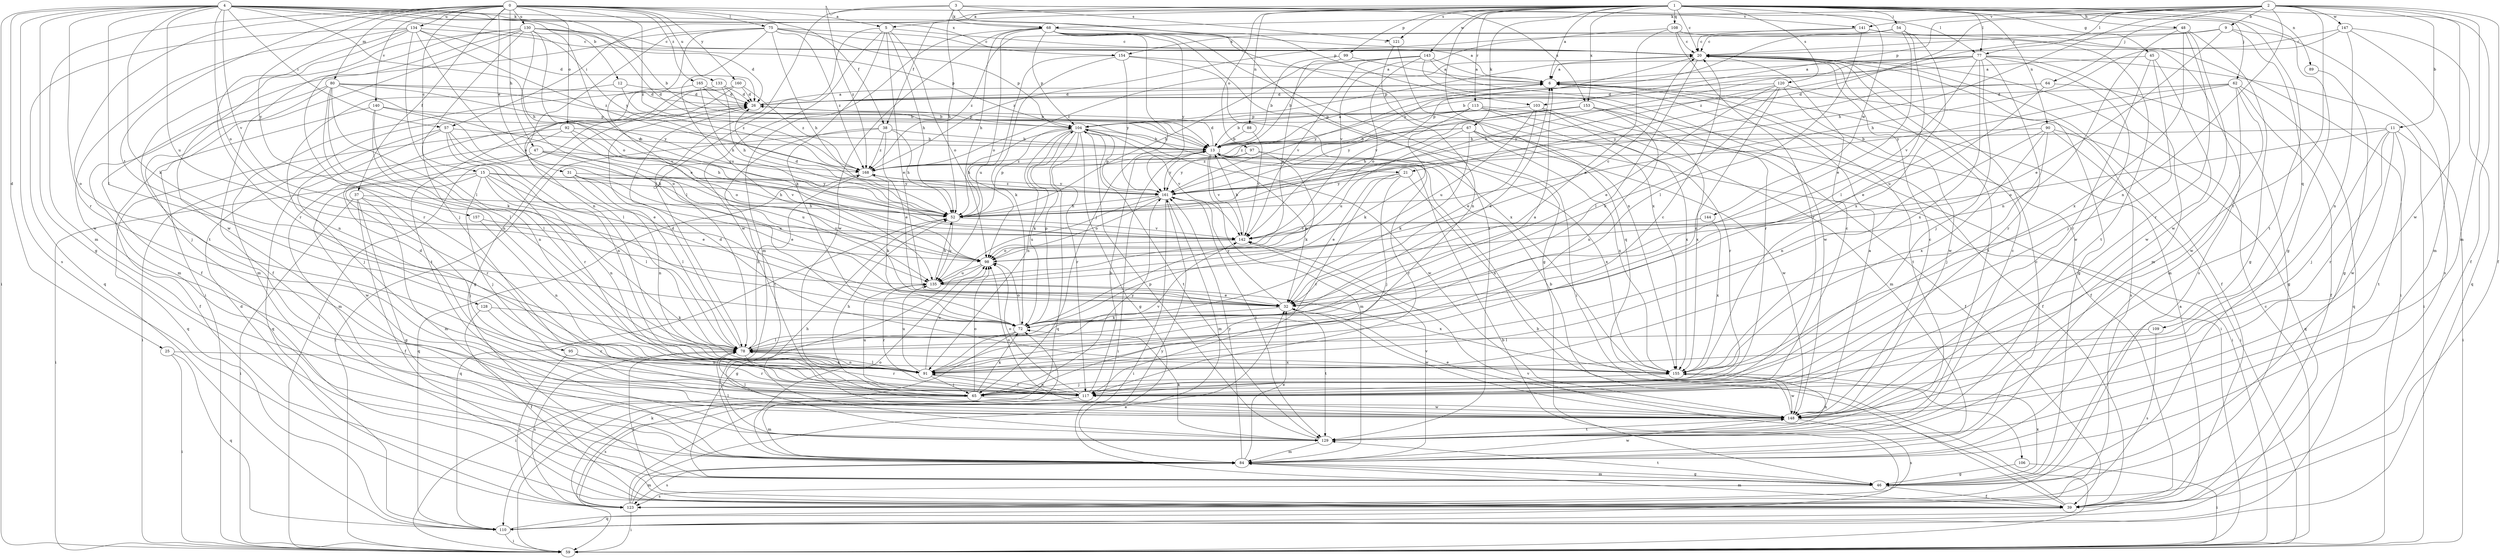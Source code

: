 strict digraph  {
0;
1;
2;
3;
4;
5;
6;
9;
11;
12;
13;
15;
20;
21;
25;
26;
31;
32;
37;
38;
39;
45;
46;
47;
48;
52;
54;
57;
59;
62;
64;
65;
67;
68;
72;
75;
77;
78;
80;
84;
88;
89;
90;
91;
92;
95;
97;
98;
99;
103;
104;
106;
108;
109;
110;
113;
117;
120;
121;
123;
128;
129;
130;
133;
134;
135;
140;
141;
142;
143;
144;
147;
148;
153;
154;
155;
157;
160;
161;
165;
168;
0 -> 5  [label=a];
0 -> 15  [label=c];
0 -> 31  [label=e];
0 -> 37  [label=f];
0 -> 38  [label=f];
0 -> 47  [label=h];
0 -> 75  [label=l];
0 -> 77  [label=l];
0 -> 80  [label=m];
0 -> 84  [label=m];
0 -> 92  [label=o];
0 -> 95  [label=o];
0 -> 128  [label=t];
0 -> 130  [label=u];
0 -> 133  [label=u];
0 -> 134  [label=u];
0 -> 140  [label=v];
0 -> 157  [label=y];
0 -> 160  [label=y];
0 -> 165  [label=z];
0 -> 168  [label=z];
1 -> 5  [label=a];
1 -> 6  [label=a];
1 -> 20  [label=c];
1 -> 38  [label=f];
1 -> 39  [label=f];
1 -> 45  [label=g];
1 -> 46  [label=g];
1 -> 48  [label=h];
1 -> 54  [label=i];
1 -> 57  [label=i];
1 -> 62  [label=j];
1 -> 67  [label=k];
1 -> 77  [label=l];
1 -> 88  [label=n];
1 -> 89  [label=n];
1 -> 90  [label=n];
1 -> 97  [label=o];
1 -> 99  [label=p];
1 -> 106  [label=q];
1 -> 108  [label=q];
1 -> 113  [label=r];
1 -> 120  [label=s];
1 -> 121  [label=s];
1 -> 129  [label=t];
1 -> 143  [label=w];
1 -> 144  [label=w];
1 -> 153  [label=x];
2 -> 9  [label=b];
2 -> 11  [label=b];
2 -> 21  [label=d];
2 -> 39  [label=f];
2 -> 52  [label=h];
2 -> 64  [label=j];
2 -> 68  [label=k];
2 -> 77  [label=l];
2 -> 84  [label=m];
2 -> 91  [label=n];
2 -> 103  [label=p];
2 -> 117  [label=r];
2 -> 141  [label=v];
2 -> 147  [label=w];
2 -> 148  [label=w];
3 -> 52  [label=h];
3 -> 68  [label=k];
3 -> 78  [label=l];
3 -> 121  [label=s];
3 -> 129  [label=t];
3 -> 141  [label=v];
3 -> 153  [label=x];
3 -> 168  [label=z];
4 -> 12  [label=b];
4 -> 13  [label=b];
4 -> 21  [label=d];
4 -> 25  [label=d];
4 -> 46  [label=g];
4 -> 52  [label=h];
4 -> 57  [label=i];
4 -> 59  [label=i];
4 -> 68  [label=k];
4 -> 72  [label=k];
4 -> 78  [label=l];
4 -> 98  [label=o];
4 -> 103  [label=p];
4 -> 117  [label=r];
4 -> 123  [label=s];
4 -> 135  [label=u];
4 -> 142  [label=v];
4 -> 154  [label=x];
4 -> 161  [label=y];
5 -> 20  [label=c];
5 -> 32  [label=e];
5 -> 52  [label=h];
5 -> 72  [label=k];
5 -> 78  [label=l];
5 -> 98  [label=o];
5 -> 148  [label=w];
6 -> 26  [label=d];
6 -> 39  [label=f];
6 -> 129  [label=t];
6 -> 161  [label=y];
9 -> 32  [label=e];
9 -> 109  [label=q];
9 -> 123  [label=s];
9 -> 154  [label=x];
9 -> 168  [label=z];
11 -> 13  [label=b];
11 -> 59  [label=i];
11 -> 65  [label=j];
11 -> 98  [label=o];
11 -> 117  [label=r];
11 -> 129  [label=t];
11 -> 148  [label=w];
12 -> 26  [label=d];
12 -> 91  [label=n];
12 -> 168  [label=z];
13 -> 6  [label=a];
13 -> 26  [label=d];
13 -> 32  [label=e];
13 -> 59  [label=i];
13 -> 84  [label=m];
13 -> 142  [label=v];
13 -> 155  [label=x];
13 -> 161  [label=y];
13 -> 168  [label=z];
15 -> 32  [label=e];
15 -> 52  [label=h];
15 -> 59  [label=i];
15 -> 65  [label=j];
15 -> 78  [label=l];
15 -> 91  [label=n];
15 -> 148  [label=w];
15 -> 161  [label=y];
20 -> 6  [label=a];
20 -> 39  [label=f];
20 -> 46  [label=g];
20 -> 78  [label=l];
20 -> 129  [label=t];
20 -> 142  [label=v];
21 -> 32  [label=e];
21 -> 65  [label=j];
21 -> 117  [label=r];
21 -> 155  [label=x];
21 -> 161  [label=y];
25 -> 59  [label=i];
25 -> 91  [label=n];
25 -> 110  [label=q];
26 -> 6  [label=a];
26 -> 104  [label=p];
31 -> 32  [label=e];
31 -> 78  [label=l];
31 -> 91  [label=n];
31 -> 135  [label=u];
31 -> 161  [label=y];
32 -> 72  [label=k];
32 -> 129  [label=t];
32 -> 148  [label=w];
32 -> 161  [label=y];
37 -> 39  [label=f];
37 -> 46  [label=g];
37 -> 52  [label=h];
37 -> 59  [label=i];
37 -> 65  [label=j];
37 -> 84  [label=m];
38 -> 13  [label=b];
38 -> 32  [label=e];
38 -> 52  [label=h];
38 -> 59  [label=i];
38 -> 129  [label=t];
38 -> 168  [label=z];
39 -> 13  [label=b];
39 -> 78  [label=l];
39 -> 84  [label=m];
39 -> 110  [label=q];
39 -> 142  [label=v];
45 -> 6  [label=a];
45 -> 65  [label=j];
45 -> 117  [label=r];
45 -> 148  [label=w];
46 -> 39  [label=f];
46 -> 84  [label=m];
46 -> 123  [label=s];
46 -> 129  [label=t];
46 -> 155  [label=x];
47 -> 84  [label=m];
47 -> 117  [label=r];
47 -> 135  [label=u];
47 -> 142  [label=v];
47 -> 168  [label=z];
48 -> 20  [label=c];
48 -> 46  [label=g];
48 -> 91  [label=n];
48 -> 117  [label=r];
48 -> 148  [label=w];
48 -> 155  [label=x];
52 -> 26  [label=d];
52 -> 104  [label=p];
52 -> 110  [label=q];
52 -> 135  [label=u];
52 -> 142  [label=v];
54 -> 20  [label=c];
54 -> 32  [label=e];
54 -> 78  [label=l];
54 -> 155  [label=x];
54 -> 161  [label=y];
54 -> 168  [label=z];
57 -> 13  [label=b];
57 -> 32  [label=e];
57 -> 65  [label=j];
57 -> 91  [label=n];
57 -> 110  [label=q];
57 -> 117  [label=r];
59 -> 20  [label=c];
62 -> 26  [label=d];
62 -> 32  [label=e];
62 -> 39  [label=f];
62 -> 84  [label=m];
62 -> 110  [label=q];
62 -> 148  [label=w];
62 -> 161  [label=y];
64 -> 26  [label=d];
64 -> 46  [label=g];
64 -> 135  [label=u];
64 -> 161  [label=y];
65 -> 26  [label=d];
65 -> 52  [label=h];
65 -> 72  [label=k];
65 -> 84  [label=m];
65 -> 98  [label=o];
65 -> 135  [label=u];
65 -> 148  [label=w];
65 -> 161  [label=y];
67 -> 13  [label=b];
67 -> 59  [label=i];
67 -> 72  [label=k];
67 -> 135  [label=u];
67 -> 148  [label=w];
67 -> 155  [label=x];
67 -> 168  [label=z];
68 -> 20  [label=c];
68 -> 46  [label=g];
68 -> 52  [label=h];
68 -> 59  [label=i];
68 -> 65  [label=j];
68 -> 84  [label=m];
68 -> 98  [label=o];
68 -> 104  [label=p];
68 -> 148  [label=w];
68 -> 155  [label=x];
68 -> 161  [label=y];
72 -> 6  [label=a];
72 -> 59  [label=i];
72 -> 78  [label=l];
72 -> 98  [label=o];
72 -> 104  [label=p];
75 -> 6  [label=a];
75 -> 20  [label=c];
75 -> 32  [label=e];
75 -> 39  [label=f];
75 -> 52  [label=h];
75 -> 91  [label=n];
75 -> 104  [label=p];
75 -> 135  [label=u];
75 -> 168  [label=z];
77 -> 6  [label=a];
77 -> 13  [label=b];
77 -> 52  [label=h];
77 -> 59  [label=i];
77 -> 65  [label=j];
77 -> 84  [label=m];
77 -> 104  [label=p];
77 -> 117  [label=r];
77 -> 142  [label=v];
77 -> 148  [label=w];
77 -> 155  [label=x];
78 -> 6  [label=a];
78 -> 26  [label=d];
78 -> 91  [label=n];
78 -> 117  [label=r];
78 -> 123  [label=s];
78 -> 155  [label=x];
78 -> 168  [label=z];
80 -> 13  [label=b];
80 -> 26  [label=d];
80 -> 65  [label=j];
80 -> 72  [label=k];
80 -> 78  [label=l];
80 -> 84  [label=m];
80 -> 91  [label=n];
80 -> 142  [label=v];
80 -> 161  [label=y];
84 -> 20  [label=c];
84 -> 32  [label=e];
84 -> 46  [label=g];
84 -> 98  [label=o];
84 -> 123  [label=s];
84 -> 142  [label=v];
84 -> 148  [label=w];
84 -> 161  [label=y];
88 -> 13  [label=b];
88 -> 142  [label=v];
89 -> 46  [label=g];
90 -> 13  [label=b];
90 -> 59  [label=i];
90 -> 65  [label=j];
90 -> 91  [label=n];
90 -> 110  [label=q];
90 -> 155  [label=x];
91 -> 20  [label=c];
91 -> 65  [label=j];
91 -> 78  [label=l];
91 -> 98  [label=o];
91 -> 117  [label=r];
91 -> 135  [label=u];
91 -> 142  [label=v];
92 -> 13  [label=b];
92 -> 52  [label=h];
92 -> 59  [label=i];
92 -> 98  [label=o];
92 -> 110  [label=q];
95 -> 117  [label=r];
95 -> 123  [label=s];
95 -> 155  [label=x];
97 -> 72  [label=k];
97 -> 117  [label=r];
97 -> 161  [label=y];
97 -> 168  [label=z];
98 -> 20  [label=c];
98 -> 46  [label=g];
98 -> 135  [label=u];
99 -> 6  [label=a];
99 -> 13  [label=b];
99 -> 98  [label=o];
103 -> 32  [label=e];
103 -> 84  [label=m];
103 -> 104  [label=p];
103 -> 135  [label=u];
103 -> 155  [label=x];
104 -> 13  [label=b];
104 -> 46  [label=g];
104 -> 52  [label=h];
104 -> 72  [label=k];
104 -> 91  [label=n];
104 -> 110  [label=q];
104 -> 117  [label=r];
104 -> 129  [label=t];
104 -> 142  [label=v];
104 -> 148  [label=w];
106 -> 46  [label=g];
106 -> 59  [label=i];
108 -> 20  [label=c];
108 -> 32  [label=e];
108 -> 117  [label=r];
108 -> 129  [label=t];
108 -> 142  [label=v];
109 -> 78  [label=l];
109 -> 123  [label=s];
110 -> 6  [label=a];
110 -> 13  [label=b];
110 -> 59  [label=i];
113 -> 13  [label=b];
113 -> 39  [label=f];
113 -> 59  [label=i];
113 -> 72  [label=k];
113 -> 104  [label=p];
113 -> 117  [label=r];
117 -> 13  [label=b];
117 -> 20  [label=c];
117 -> 91  [label=n];
117 -> 98  [label=o];
117 -> 123  [label=s];
120 -> 26  [label=d];
120 -> 32  [label=e];
120 -> 72  [label=k];
120 -> 91  [label=n];
120 -> 123  [label=s];
120 -> 148  [label=w];
120 -> 161  [label=y];
121 -> 91  [label=n];
121 -> 155  [label=x];
123 -> 26  [label=d];
123 -> 32  [label=e];
123 -> 59  [label=i];
123 -> 72  [label=k];
123 -> 84  [label=m];
123 -> 161  [label=y];
128 -> 39  [label=f];
128 -> 72  [label=k];
128 -> 117  [label=r];
129 -> 20  [label=c];
129 -> 52  [label=h];
129 -> 72  [label=k];
129 -> 78  [label=l];
129 -> 84  [label=m];
129 -> 104  [label=p];
129 -> 155  [label=x];
130 -> 20  [label=c];
130 -> 26  [label=d];
130 -> 39  [label=f];
130 -> 59  [label=i];
130 -> 65  [label=j];
130 -> 72  [label=k];
130 -> 98  [label=o];
130 -> 104  [label=p];
130 -> 117  [label=r];
130 -> 142  [label=v];
130 -> 148  [label=w];
133 -> 13  [label=b];
133 -> 26  [label=d];
133 -> 52  [label=h];
133 -> 84  [label=m];
134 -> 20  [label=c];
134 -> 26  [label=d];
134 -> 78  [label=l];
134 -> 98  [label=o];
134 -> 110  [label=q];
134 -> 117  [label=r];
134 -> 129  [label=t];
134 -> 148  [label=w];
134 -> 168  [label=z];
135 -> 32  [label=e];
135 -> 52  [label=h];
135 -> 117  [label=r];
135 -> 155  [label=x];
140 -> 39  [label=f];
140 -> 78  [label=l];
140 -> 91  [label=n];
140 -> 98  [label=o];
140 -> 104  [label=p];
141 -> 20  [label=c];
141 -> 59  [label=i];
141 -> 78  [label=l];
141 -> 123  [label=s];
141 -> 168  [label=z];
142 -> 13  [label=b];
142 -> 98  [label=o];
143 -> 6  [label=a];
143 -> 13  [label=b];
143 -> 52  [label=h];
143 -> 98  [label=o];
143 -> 117  [label=r];
143 -> 142  [label=v];
143 -> 148  [label=w];
144 -> 142  [label=v];
144 -> 155  [label=x];
147 -> 20  [label=c];
147 -> 52  [label=h];
147 -> 84  [label=m];
147 -> 91  [label=n];
147 -> 110  [label=q];
148 -> 6  [label=a];
148 -> 13  [label=b];
148 -> 20  [label=c];
148 -> 32  [label=e];
148 -> 78  [label=l];
148 -> 98  [label=o];
148 -> 123  [label=s];
148 -> 129  [label=t];
153 -> 39  [label=f];
153 -> 52  [label=h];
153 -> 91  [label=n];
153 -> 104  [label=p];
153 -> 155  [label=x];
153 -> 161  [label=y];
154 -> 6  [label=a];
154 -> 72  [label=k];
154 -> 135  [label=u];
154 -> 155  [label=x];
154 -> 161  [label=y];
155 -> 26  [label=d];
155 -> 65  [label=j];
155 -> 148  [label=w];
157 -> 91  [label=n];
157 -> 142  [label=v];
160 -> 26  [label=d];
160 -> 46  [label=g];
160 -> 59  [label=i];
160 -> 129  [label=t];
160 -> 168  [label=z];
161 -> 52  [label=h];
161 -> 59  [label=i];
161 -> 84  [label=m];
161 -> 98  [label=o];
161 -> 104  [label=p];
161 -> 129  [label=t];
161 -> 135  [label=u];
161 -> 168  [label=z];
165 -> 13  [label=b];
165 -> 26  [label=d];
165 -> 52  [label=h];
165 -> 78  [label=l];
168 -> 20  [label=c];
168 -> 72  [label=k];
168 -> 110  [label=q];
168 -> 161  [label=y];
}
